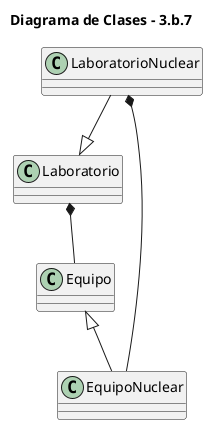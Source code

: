 
/' Ingeniería de Software UCV - 2023
Práctica 02 - Ejercicio 3.b.1
Rahi-Mon '/

@startuml Class Diagram
title Diagrama de Clases - 3.b.7

Class Laboratorio{}

Class LaboratorioNuclear{}

Class Equipo{}

Class EquipoNuclear{}

LaboratorioNuclear --|> Laboratorio 
Laboratorio *-- Equipo 
Equipo <|-- EquipoNuclear
LaboratorioNuclear *-- EquipoNuclear 

@enduml